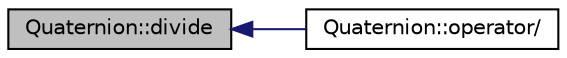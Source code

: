 digraph "Quaternion::divide"
{
 // INTERACTIVE_SVG=YES
  edge [fontname="Helvetica",fontsize="10",labelfontname="Helvetica",labelfontsize="10"];
  node [fontname="Helvetica",fontsize="10",shape=record];
  rankdir="LR";
  Node1 [label="Quaternion::divide",height=0.2,width=0.4,color="black", fillcolor="grey75", style="filled" fontcolor="black"];
  Node1 -> Node2 [dir="back",color="midnightblue",fontsize="10",style="solid",fontname="Helvetica"];
  Node2 [label="Quaternion::operator/",height=0.2,width=0.4,color="black", fillcolor="white", style="filled",URL="$class_quaternion.html#af4213cb383423c6ead7c56a3fa70499c",tooltip="Divide from this quaternion. "];
}
